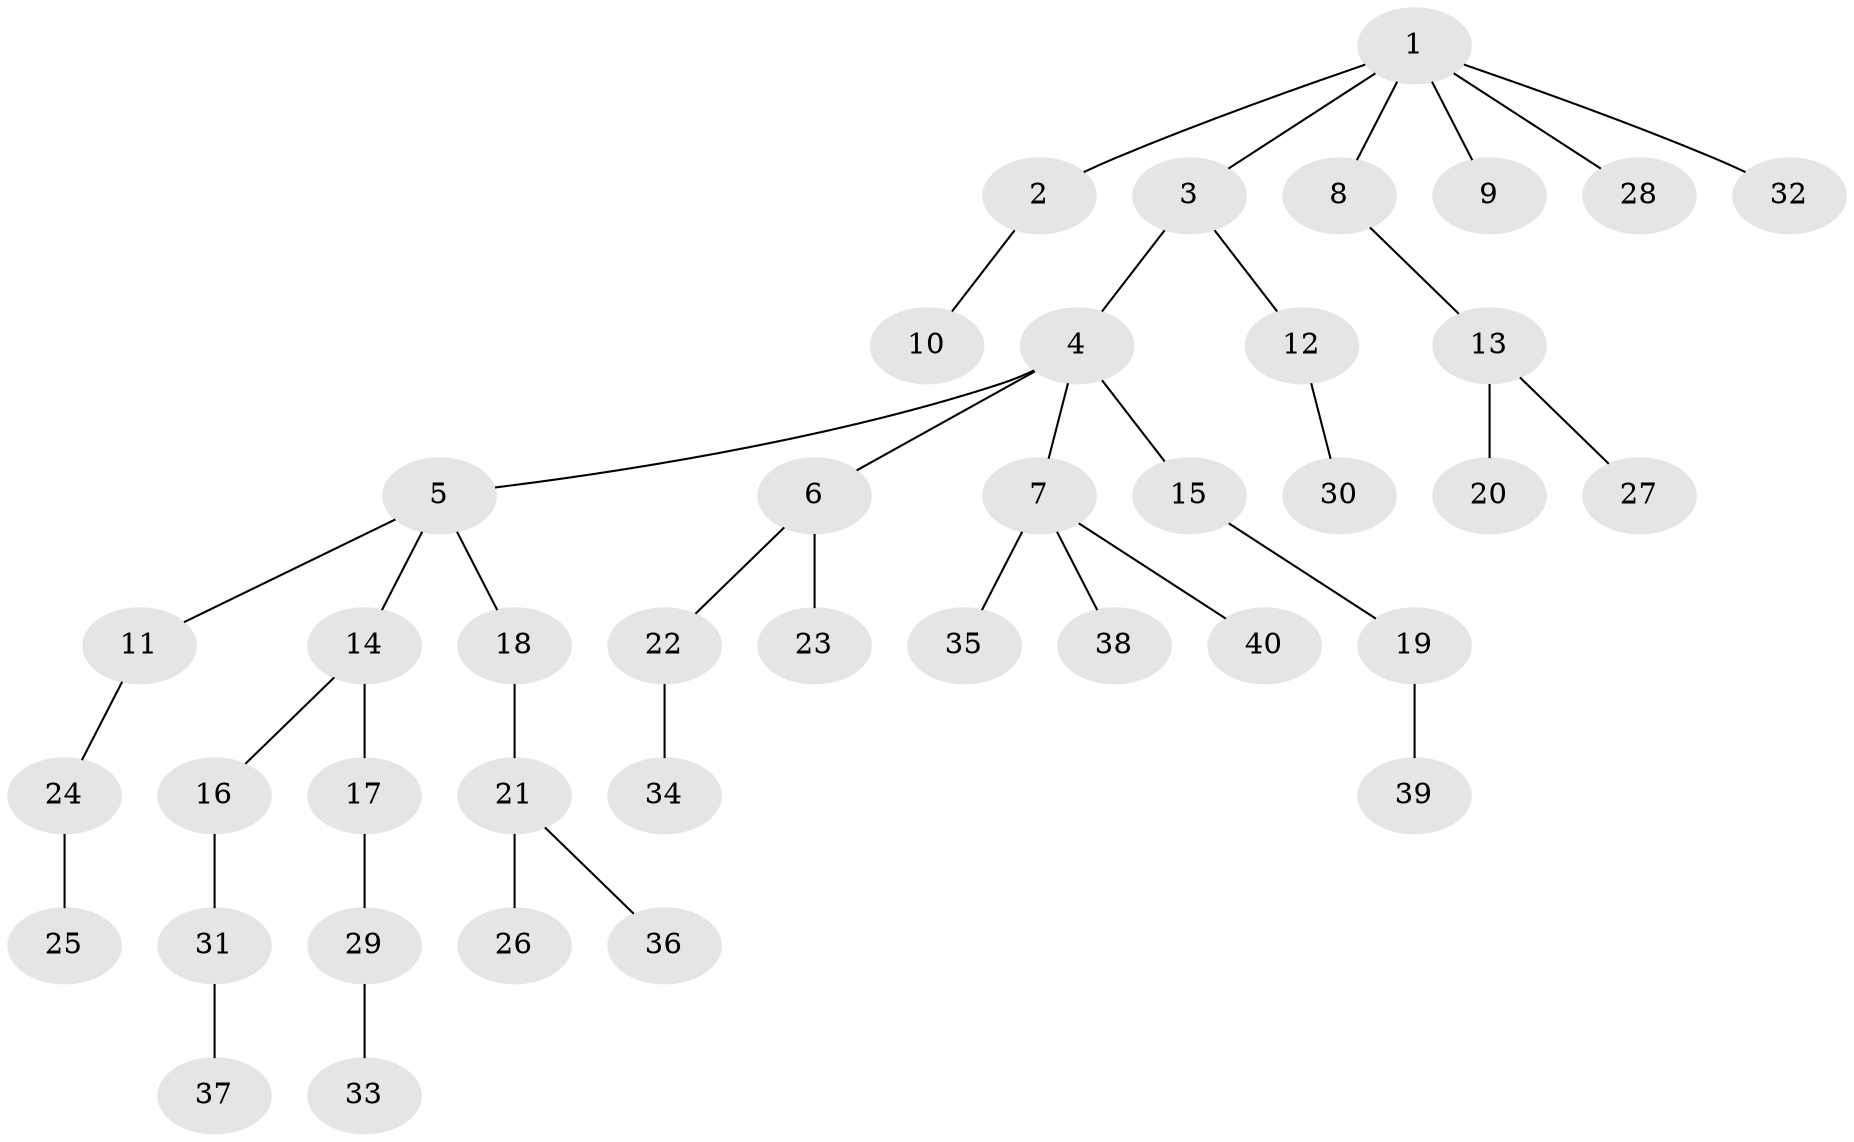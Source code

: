 // original degree distribution, {7: 0.017857142857142856, 3: 0.05357142857142857, 4: 0.08928571428571429, 6: 0.017857142857142856, 5: 0.017857142857142856, 1: 0.48214285714285715, 2: 0.32142857142857145}
// Generated by graph-tools (version 1.1) at 2025/51/03/04/25 22:51:30]
// undirected, 40 vertices, 39 edges
graph export_dot {
  node [color=gray90,style=filled];
  1;
  2;
  3;
  4;
  5;
  6;
  7;
  8;
  9;
  10;
  11;
  12;
  13;
  14;
  15;
  16;
  17;
  18;
  19;
  20;
  21;
  22;
  23;
  24;
  25;
  26;
  27;
  28;
  29;
  30;
  31;
  32;
  33;
  34;
  35;
  36;
  37;
  38;
  39;
  40;
  1 -- 2 [weight=1.0];
  1 -- 3 [weight=1.0];
  1 -- 8 [weight=1.0];
  1 -- 9 [weight=1.0];
  1 -- 28 [weight=1.0];
  1 -- 32 [weight=1.0];
  2 -- 10 [weight=1.0];
  3 -- 4 [weight=1.0];
  3 -- 12 [weight=1.0];
  4 -- 5 [weight=1.0];
  4 -- 6 [weight=1.0];
  4 -- 7 [weight=1.0];
  4 -- 15 [weight=1.0];
  5 -- 11 [weight=1.0];
  5 -- 14 [weight=1.0];
  5 -- 18 [weight=1.0];
  6 -- 22 [weight=1.0];
  6 -- 23 [weight=1.0];
  7 -- 35 [weight=1.0];
  7 -- 38 [weight=1.0];
  7 -- 40 [weight=1.0];
  8 -- 13 [weight=1.0];
  11 -- 24 [weight=1.0];
  12 -- 30 [weight=1.0];
  13 -- 20 [weight=1.0];
  13 -- 27 [weight=1.0];
  14 -- 16 [weight=1.0];
  14 -- 17 [weight=1.0];
  15 -- 19 [weight=1.0];
  16 -- 31 [weight=1.0];
  17 -- 29 [weight=1.0];
  18 -- 21 [weight=1.0];
  19 -- 39 [weight=1.0];
  21 -- 26 [weight=1.0];
  21 -- 36 [weight=1.0];
  22 -- 34 [weight=1.0];
  24 -- 25 [weight=1.0];
  29 -- 33 [weight=1.0];
  31 -- 37 [weight=1.0];
}
